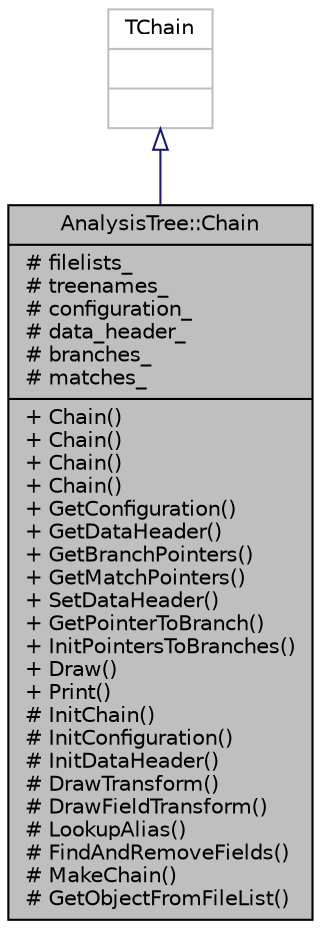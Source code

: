 digraph "AnalysisTree::Chain"
{
  edge [fontname="Helvetica",fontsize="10",labelfontname="Helvetica",labelfontsize="10"];
  node [fontname="Helvetica",fontsize="10",shape=record];
  Node1 [label="{AnalysisTree::Chain\n|# filelists_\l# treenames_\l# configuration_\l# data_header_\l# branches_\l# matches_\l|+ Chain()\l+ Chain()\l+ Chain()\l+ Chain()\l+ GetConfiguration()\l+ GetDataHeader()\l+ GetBranchPointers()\l+ GetMatchPointers()\l+ SetDataHeader()\l+ GetPointerToBranch()\l+ InitPointersToBranches()\l+ Draw()\l+ Print()\l# InitChain()\l# InitConfiguration()\l# InitDataHeader()\l# DrawTransform()\l# DrawFieldTransform()\l# LookupAlias()\l# FindAndRemoveFields()\l# MakeChain()\l# GetObjectFromFileList()\l}",height=0.2,width=0.4,color="black", fillcolor="grey75", style="filled", fontcolor="black"];
  Node2 -> Node1 [dir="back",color="midnightblue",fontsize="10",style="solid",arrowtail="onormal",fontname="Helvetica"];
  Node2 [label="{TChain\n||}",height=0.2,width=0.4,color="grey75", fillcolor="white", style="filled"];
}

